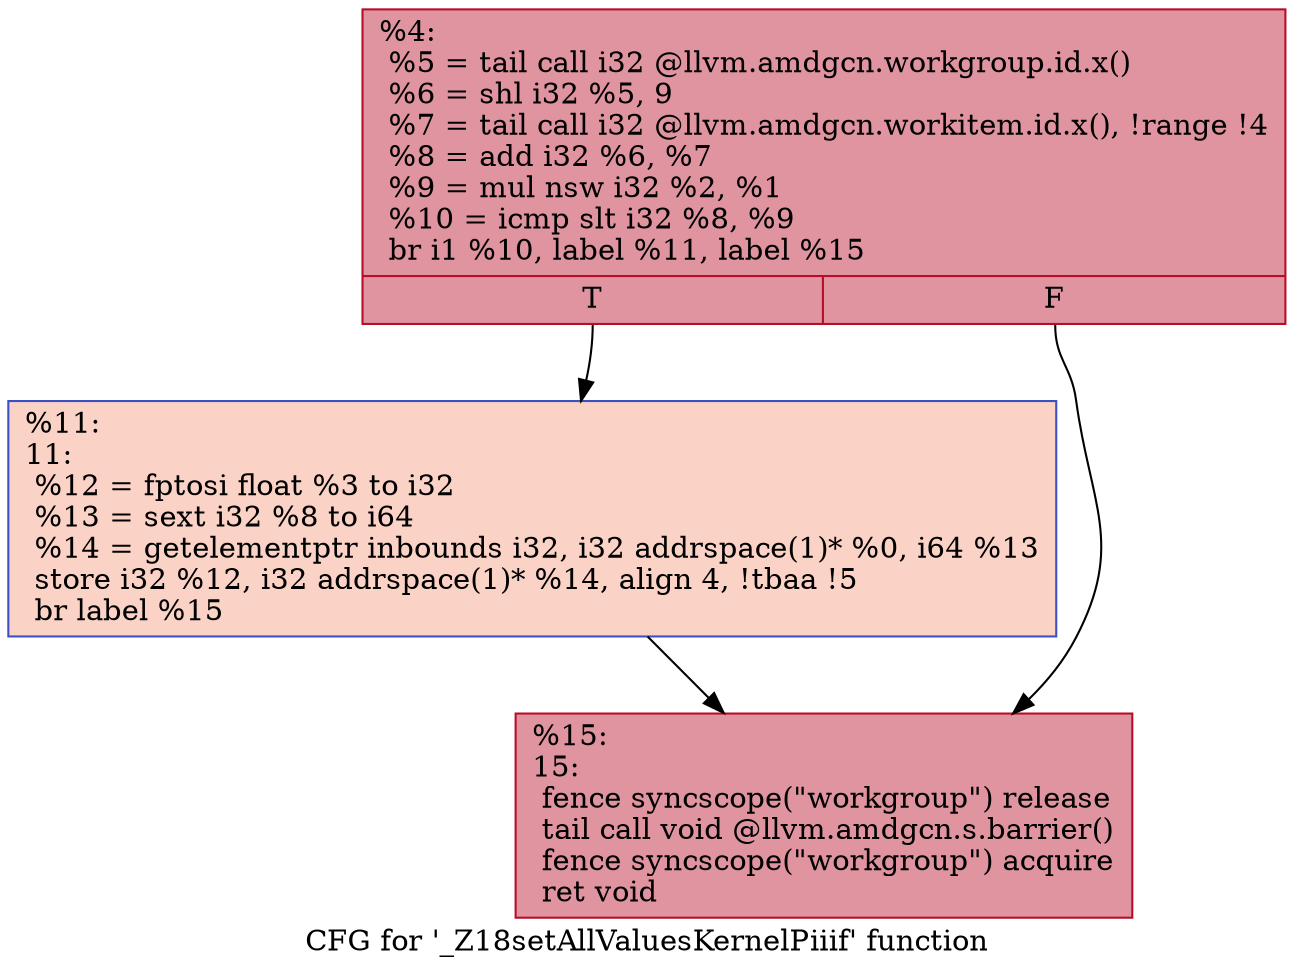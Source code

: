 digraph "CFG for '_Z18setAllValuesKernelPiiif' function" {
	label="CFG for '_Z18setAllValuesKernelPiiif' function";

	Node0x49eca70 [shape=record,color="#b70d28ff", style=filled, fillcolor="#b70d2870",label="{%4:\l  %5 = tail call i32 @llvm.amdgcn.workgroup.id.x()\l  %6 = shl i32 %5, 9\l  %7 = tail call i32 @llvm.amdgcn.workitem.id.x(), !range !4\l  %8 = add i32 %6, %7\l  %9 = mul nsw i32 %2, %1\l  %10 = icmp slt i32 %8, %9\l  br i1 %10, label %11, label %15\l|{<s0>T|<s1>F}}"];
	Node0x49eca70:s0 -> Node0x49ecac0;
	Node0x49eca70:s1 -> Node0x49ee380;
	Node0x49ecac0 [shape=record,color="#3d50c3ff", style=filled, fillcolor="#f59c7d70",label="{%11:\l11:                                               \l  %12 = fptosi float %3 to i32\l  %13 = sext i32 %8 to i64\l  %14 = getelementptr inbounds i32, i32 addrspace(1)* %0, i64 %13\l  store i32 %12, i32 addrspace(1)* %14, align 4, !tbaa !5\l  br label %15\l}"];
	Node0x49ecac0 -> Node0x49ee380;
	Node0x49ee380 [shape=record,color="#b70d28ff", style=filled, fillcolor="#b70d2870",label="{%15:\l15:                                               \l  fence syncscope(\"workgroup\") release\l  tail call void @llvm.amdgcn.s.barrier()\l  fence syncscope(\"workgroup\") acquire\l  ret void\l}"];
}
